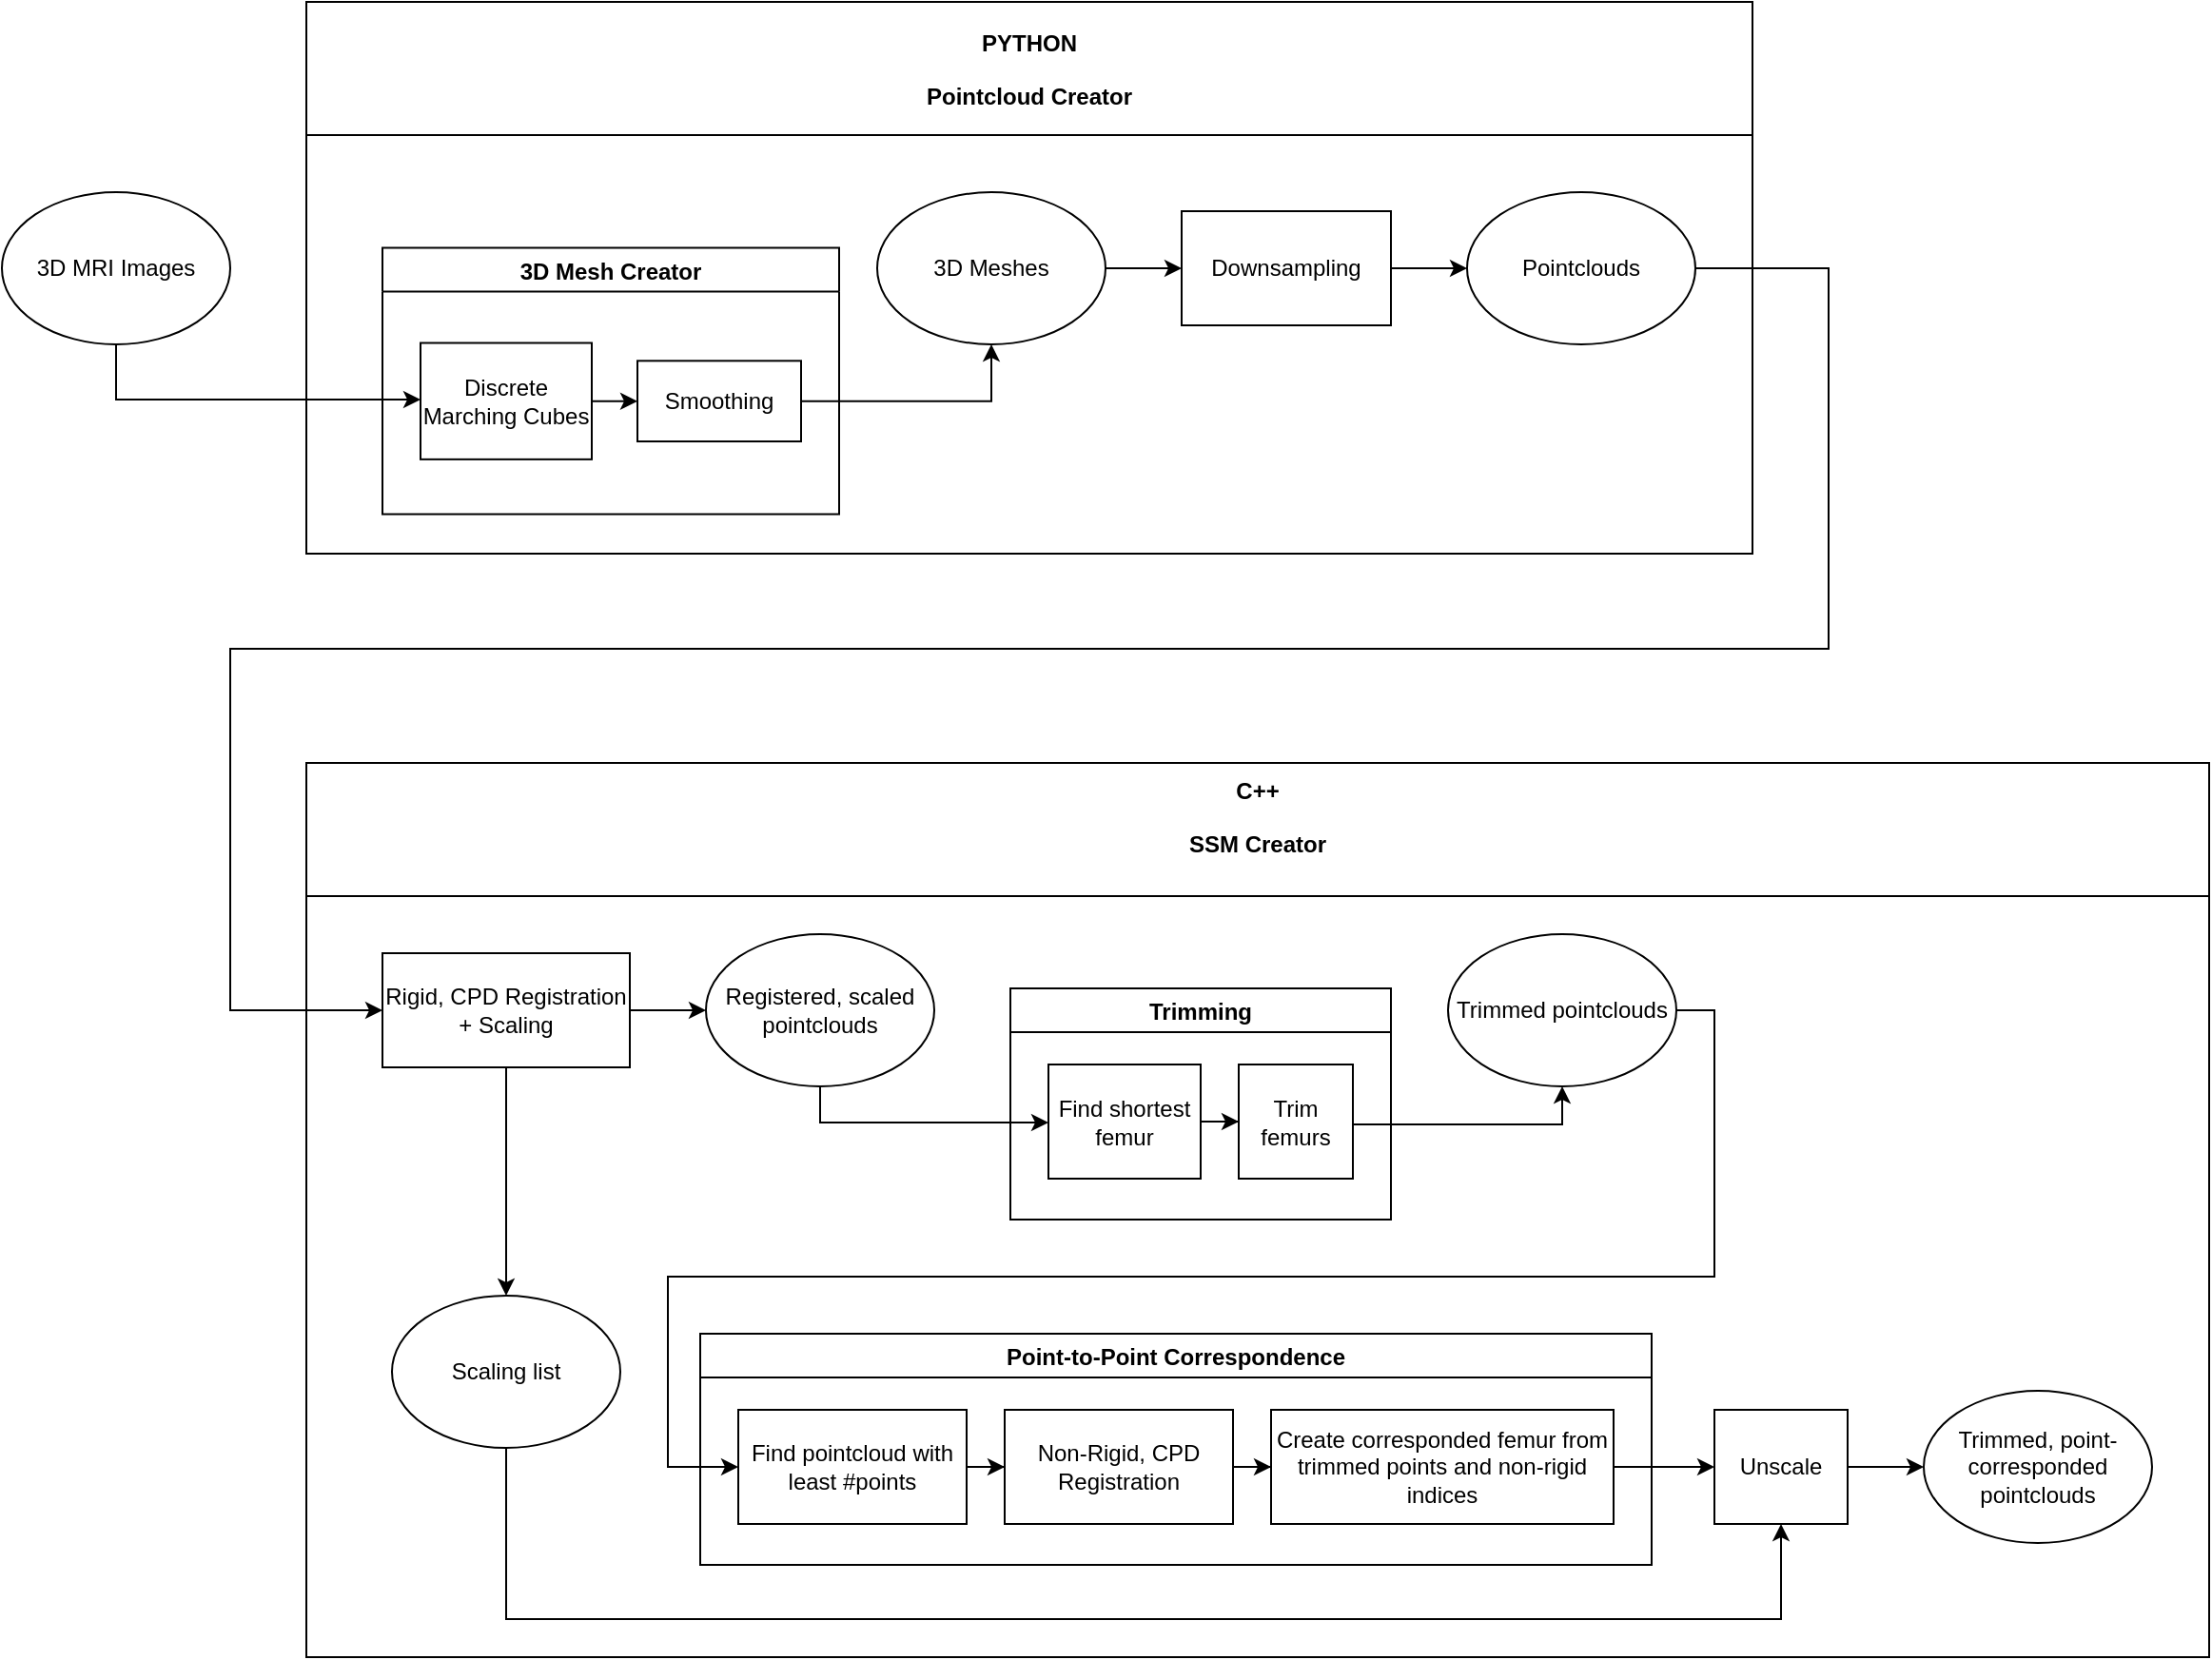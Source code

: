 <mxfile version="16.1.0" type="device"><diagram id="X3bN6m25_A6NgRAdirNO" name="Page-1"><mxGraphModel dx="2398" dy="906" grid="1" gridSize="10" guides="1" tooltips="1" connect="1" arrows="1" fold="1" page="1" pageScale="1" pageWidth="827" pageHeight="1169" math="0" shadow="0"><root><mxCell id="0"/><mxCell id="1" parent="0"/><mxCell id="hYLsszyMvfI5Sh9nsxhE-24" value="PYTHON&#xA; &#xA;Pointcloud Creator" style="swimlane;html=0;startSize=70;" vertex="1" parent="1"><mxGeometry x="120" y="40" width="760" height="290" as="geometry"/></mxCell><UserObject label="3D Meshes" link="hYLsszyMvfI5Sh9nsxhE-20" id="hYLsszyMvfI5Sh9nsxhE-8"><mxCell style="ellipse;whiteSpace=wrap;html=1;" vertex="1" parent="hYLsszyMvfI5Sh9nsxhE-24"><mxGeometry x="300" y="100" width="120" height="80" as="geometry"/></mxCell></UserObject><mxCell id="hYLsszyMvfI5Sh9nsxhE-10" value="Downsampling" style="rounded=0;whiteSpace=wrap;html=1;" vertex="1" parent="hYLsszyMvfI5Sh9nsxhE-24"><mxGeometry x="460" y="110" width="110" height="60" as="geometry"/></mxCell><mxCell id="hYLsszyMvfI5Sh9nsxhE-13" value="" style="edgeStyle=orthogonalEdgeStyle;rounded=0;orthogonalLoop=1;jettySize=auto;html=1;" edge="1" parent="hYLsszyMvfI5Sh9nsxhE-24" source="hYLsszyMvfI5Sh9nsxhE-8" target="hYLsszyMvfI5Sh9nsxhE-10"><mxGeometry relative="1" as="geometry"/></mxCell><mxCell id="hYLsszyMvfI5Sh9nsxhE-11" value="Pointclouds" style="ellipse;whiteSpace=wrap;html=1;" vertex="1" parent="hYLsszyMvfI5Sh9nsxhE-24"><mxGeometry x="610" y="100" width="120" height="80" as="geometry"/></mxCell><mxCell id="hYLsszyMvfI5Sh9nsxhE-12" value="" style="edgeStyle=orthogonalEdgeStyle;rounded=0;orthogonalLoop=1;jettySize=auto;html=1;" edge="1" parent="hYLsszyMvfI5Sh9nsxhE-24" source="hYLsszyMvfI5Sh9nsxhE-10" target="hYLsszyMvfI5Sh9nsxhE-11"><mxGeometry relative="1" as="geometry"/></mxCell><mxCell id="hYLsszyMvfI5Sh9nsxhE-15" value="3D Mesh Creator" style="swimlane;html=0;" vertex="1" parent="hYLsszyMvfI5Sh9nsxhE-24"><mxGeometry x="40" y="129.25" width="240" height="140" as="geometry"><mxRectangle x="40" y="129.25" width="160" height="21.5" as="alternateBounds"/></mxGeometry></mxCell><mxCell id="hYLsszyMvfI5Sh9nsxhE-5" value="Discrete Marching Cubes" style="rounded=0;whiteSpace=wrap;html=1;" vertex="1" parent="hYLsszyMvfI5Sh9nsxhE-15"><mxGeometry x="20" y="50" width="90" height="61.18" as="geometry"/></mxCell><mxCell id="hYLsszyMvfI5Sh9nsxhE-6" value="Smoothing" style="rounded=0;whiteSpace=wrap;html=1;" vertex="1" parent="hYLsszyMvfI5Sh9nsxhE-15"><mxGeometry x="134" y="59.41" width="86" height="42.35" as="geometry"/></mxCell><mxCell id="hYLsszyMvfI5Sh9nsxhE-7" value="" style="edgeStyle=orthogonalEdgeStyle;rounded=0;orthogonalLoop=1;jettySize=auto;html=1;" edge="1" parent="hYLsszyMvfI5Sh9nsxhE-15" source="hYLsszyMvfI5Sh9nsxhE-5" target="hYLsszyMvfI5Sh9nsxhE-6"><mxGeometry relative="1" as="geometry"/></mxCell><mxCell id="hYLsszyMvfI5Sh9nsxhE-18" value="" style="edgeStyle=orthogonalEdgeStyle;rounded=0;orthogonalLoop=1;jettySize=auto;html=1;" edge="1" parent="hYLsszyMvfI5Sh9nsxhE-24" source="hYLsszyMvfI5Sh9nsxhE-6" target="hYLsszyMvfI5Sh9nsxhE-8"><mxGeometry relative="1" as="geometry"/></mxCell><mxCell id="hYLsszyMvfI5Sh9nsxhE-3" value="3D MRI Images" style="ellipse;whiteSpace=wrap;html=1;" vertex="1" parent="1"><mxGeometry x="-40" y="140" width="120" height="80" as="geometry"/></mxCell><mxCell id="hYLsszyMvfI5Sh9nsxhE-17" value="" style="edgeStyle=orthogonalEdgeStyle;rounded=0;orthogonalLoop=1;jettySize=auto;html=1;" edge="1" parent="1" source="hYLsszyMvfI5Sh9nsxhE-3" target="hYLsszyMvfI5Sh9nsxhE-5"><mxGeometry relative="1" as="geometry"><Array as="points"><mxPoint x="200" y="249"/></Array></mxGeometry></mxCell><mxCell id="hYLsszyMvfI5Sh9nsxhE-25" value="C++&#xA; &#xA;SSM Creator&#xA;" style="swimlane;html=0;startSize=70;spacing=2;" vertex="1" parent="1"><mxGeometry x="120" y="440" width="1000" height="470" as="geometry"/></mxCell><mxCell id="hYLsszyMvfI5Sh9nsxhE-38" value="" style="edgeStyle=orthogonalEdgeStyle;rounded=0;orthogonalLoop=1;jettySize=auto;html=1;" edge="1" parent="hYLsszyMvfI5Sh9nsxhE-25" source="hYLsszyMvfI5Sh9nsxhE-26" target="hYLsszyMvfI5Sh9nsxhE-37"><mxGeometry relative="1" as="geometry"/></mxCell><mxCell id="hYLsszyMvfI5Sh9nsxhE-49" value="" style="edgeStyle=orthogonalEdgeStyle;rounded=0;orthogonalLoop=1;jettySize=auto;html=1;" edge="1" parent="hYLsszyMvfI5Sh9nsxhE-25" source="hYLsszyMvfI5Sh9nsxhE-26" target="hYLsszyMvfI5Sh9nsxhE-33"><mxGeometry relative="1" as="geometry"/></mxCell><mxCell id="hYLsszyMvfI5Sh9nsxhE-26" value="Rigid, CPD Registration + Scaling" style="rounded=0;whiteSpace=wrap;html=1;" vertex="1" parent="hYLsszyMvfI5Sh9nsxhE-25"><mxGeometry x="40" y="100" width="130" height="60" as="geometry"/></mxCell><mxCell id="hYLsszyMvfI5Sh9nsxhE-33" value="Scaling list" style="ellipse;whiteSpace=wrap;html=1;" vertex="1" parent="hYLsszyMvfI5Sh9nsxhE-25"><mxGeometry x="45" y="280" width="120" height="80" as="geometry"/></mxCell><mxCell id="hYLsszyMvfI5Sh9nsxhE-60" style="edgeStyle=orthogonalEdgeStyle;rounded=0;orthogonalLoop=1;jettySize=auto;html=1;exitX=0.5;exitY=1;exitDx=0;exitDy=0;" edge="1" parent="hYLsszyMvfI5Sh9nsxhE-25" source="hYLsszyMvfI5Sh9nsxhE-37" target="hYLsszyMvfI5Sh9nsxhE-45"><mxGeometry relative="1" as="geometry"><Array as="points"><mxPoint x="270" y="189"/><mxPoint x="420" y="189"/></Array></mxGeometry></mxCell><mxCell id="hYLsszyMvfI5Sh9nsxhE-37" value="Registered, scaled pointclouds" style="ellipse;whiteSpace=wrap;html=1;" vertex="1" parent="hYLsszyMvfI5Sh9nsxhE-25"><mxGeometry x="210" y="90" width="120" height="80" as="geometry"/></mxCell><mxCell id="hYLsszyMvfI5Sh9nsxhE-46" value="Trimming" style="swimlane;html=0;" vertex="1" parent="hYLsszyMvfI5Sh9nsxhE-25"><mxGeometry x="370" y="118.5" width="200" height="121.5" as="geometry"><mxRectangle x="370" y="118.5" width="100" height="23" as="alternateBounds"/></mxGeometry></mxCell><mxCell id="hYLsszyMvfI5Sh9nsxhE-48" value="" style="edgeStyle=orthogonalEdgeStyle;rounded=0;orthogonalLoop=1;jettySize=auto;html=1;" edge="1" parent="hYLsszyMvfI5Sh9nsxhE-46" source="hYLsszyMvfI5Sh9nsxhE-45" target="hYLsszyMvfI5Sh9nsxhE-47"><mxGeometry relative="1" as="geometry"/></mxCell><mxCell id="hYLsszyMvfI5Sh9nsxhE-45" value="Find shortest femur" style="rounded=0;whiteSpace=wrap;html=1;" vertex="1" parent="hYLsszyMvfI5Sh9nsxhE-46"><mxGeometry x="20" y="40" width="80" height="60" as="geometry"/></mxCell><mxCell id="hYLsszyMvfI5Sh9nsxhE-47" value="Trim femurs" style="rounded=0;whiteSpace=wrap;html=1;" vertex="1" parent="hYLsszyMvfI5Sh9nsxhE-46"><mxGeometry x="120" y="40" width="60" height="60" as="geometry"/></mxCell><mxCell id="hYLsszyMvfI5Sh9nsxhE-50" value="Point-to-Point Correspondence" style="swimlane;html=0;" vertex="1" parent="hYLsszyMvfI5Sh9nsxhE-25"><mxGeometry x="207" y="300" width="500" height="121.5" as="geometry"><mxRectangle x="207" y="300" width="240" height="23" as="alternateBounds"/></mxGeometry></mxCell><mxCell id="hYLsszyMvfI5Sh9nsxhE-53" value="" style="edgeStyle=orthogonalEdgeStyle;rounded=0;orthogonalLoop=1;jettySize=auto;html=1;" edge="1" parent="hYLsszyMvfI5Sh9nsxhE-50" source="hYLsszyMvfI5Sh9nsxhE-51" target="hYLsszyMvfI5Sh9nsxhE-52"><mxGeometry relative="1" as="geometry"/></mxCell><mxCell id="hYLsszyMvfI5Sh9nsxhE-51" value="Find pointcloud with least #points" style="rounded=0;whiteSpace=wrap;html=1;" vertex="1" parent="hYLsszyMvfI5Sh9nsxhE-50"><mxGeometry x="20" y="40" width="120" height="60" as="geometry"/></mxCell><mxCell id="hYLsszyMvfI5Sh9nsxhE-55" value="" style="edgeStyle=orthogonalEdgeStyle;rounded=0;orthogonalLoop=1;jettySize=auto;html=1;" edge="1" parent="hYLsszyMvfI5Sh9nsxhE-50" source="hYLsszyMvfI5Sh9nsxhE-52" target="hYLsszyMvfI5Sh9nsxhE-54"><mxGeometry relative="1" as="geometry"/></mxCell><mxCell id="hYLsszyMvfI5Sh9nsxhE-52" value="Non-Rigid, CPD Registration" style="rounded=0;whiteSpace=wrap;html=1;" vertex="1" parent="hYLsszyMvfI5Sh9nsxhE-50"><mxGeometry x="160" y="40" width="120" height="60" as="geometry"/></mxCell><mxCell id="hYLsszyMvfI5Sh9nsxhE-54" value="Create corresponded femur from trimmed points and non-rigid indices" style="rounded=0;whiteSpace=wrap;html=1;" vertex="1" parent="hYLsszyMvfI5Sh9nsxhE-50"><mxGeometry x="300" y="40" width="180" height="60" as="geometry"/></mxCell><mxCell id="hYLsszyMvfI5Sh9nsxhE-57" value="" style="edgeStyle=orthogonalEdgeStyle;rounded=0;orthogonalLoop=1;jettySize=auto;html=1;" edge="1" parent="hYLsszyMvfI5Sh9nsxhE-25" source="hYLsszyMvfI5Sh9nsxhE-56" target="hYLsszyMvfI5Sh9nsxhE-51"><mxGeometry relative="1" as="geometry"><Array as="points"><mxPoint x="740" y="130"/><mxPoint x="740" y="270"/><mxPoint x="190" y="270"/><mxPoint x="190" y="370"/></Array></mxGeometry></mxCell><mxCell id="hYLsszyMvfI5Sh9nsxhE-56" value="Trimmed pointclouds" style="ellipse;whiteSpace=wrap;html=1;" vertex="1" parent="hYLsszyMvfI5Sh9nsxhE-25"><mxGeometry x="600" y="90" width="120" height="80" as="geometry"/></mxCell><mxCell id="hYLsszyMvfI5Sh9nsxhE-62" style="edgeStyle=orthogonalEdgeStyle;rounded=0;orthogonalLoop=1;jettySize=auto;html=1;exitX=1;exitY=0.5;exitDx=0;exitDy=0;entryX=0.5;entryY=1;entryDx=0;entryDy=0;" edge="1" parent="hYLsszyMvfI5Sh9nsxhE-25" source="hYLsszyMvfI5Sh9nsxhE-47" target="hYLsszyMvfI5Sh9nsxhE-56"><mxGeometry relative="1" as="geometry"><Array as="points"><mxPoint x="550" y="190"/><mxPoint x="660" y="190"/></Array></mxGeometry></mxCell><mxCell id="hYLsszyMvfI5Sh9nsxhE-70" value="" style="edgeStyle=orthogonalEdgeStyle;rounded=0;orthogonalLoop=1;jettySize=auto;html=1;" edge="1" parent="hYLsszyMvfI5Sh9nsxhE-25" source="hYLsszyMvfI5Sh9nsxhE-67" target="hYLsszyMvfI5Sh9nsxhE-69"><mxGeometry relative="1" as="geometry"/></mxCell><mxCell id="hYLsszyMvfI5Sh9nsxhE-67" value="Unscale" style="rounded=0;whiteSpace=wrap;html=1;" vertex="1" parent="hYLsszyMvfI5Sh9nsxhE-25"><mxGeometry x="740" y="340" width="70" height="60" as="geometry"/></mxCell><mxCell id="hYLsszyMvfI5Sh9nsxhE-68" value="" style="edgeStyle=orthogonalEdgeStyle;rounded=0;orthogonalLoop=1;jettySize=auto;html=1;" edge="1" parent="hYLsszyMvfI5Sh9nsxhE-25" source="hYLsszyMvfI5Sh9nsxhE-54" target="hYLsszyMvfI5Sh9nsxhE-67"><mxGeometry relative="1" as="geometry"/></mxCell><mxCell id="hYLsszyMvfI5Sh9nsxhE-66" style="edgeStyle=orthogonalEdgeStyle;rounded=0;orthogonalLoop=1;jettySize=auto;html=1;exitX=0.5;exitY=1;exitDx=0;exitDy=0;entryX=0.5;entryY=1;entryDx=0;entryDy=0;" edge="1" parent="hYLsszyMvfI5Sh9nsxhE-25" source="hYLsszyMvfI5Sh9nsxhE-33" target="hYLsszyMvfI5Sh9nsxhE-67"><mxGeometry relative="1" as="geometry"><mxPoint x="770" y="510" as="targetPoint"/><Array as="points"><mxPoint x="105" y="450"/><mxPoint x="775" y="450"/></Array></mxGeometry></mxCell><mxCell id="hYLsszyMvfI5Sh9nsxhE-69" value="Trimmed, point-corresponded pointclouds" style="ellipse;whiteSpace=wrap;html=1;rounded=0;" vertex="1" parent="hYLsszyMvfI5Sh9nsxhE-25"><mxGeometry x="850" y="330" width="120" height="80" as="geometry"/></mxCell><mxCell id="hYLsszyMvfI5Sh9nsxhE-28" style="edgeStyle=orthogonalEdgeStyle;rounded=0;orthogonalLoop=1;jettySize=auto;html=1;exitX=1;exitY=0.5;exitDx=0;exitDy=0;entryX=0;entryY=0.5;entryDx=0;entryDy=0;" edge="1" parent="1" source="hYLsszyMvfI5Sh9nsxhE-11" target="hYLsszyMvfI5Sh9nsxhE-26"><mxGeometry relative="1" as="geometry"><Array as="points"><mxPoint x="920" y="180"/><mxPoint x="920" y="380"/><mxPoint x="80" y="380"/><mxPoint x="80" y="570"/></Array></mxGeometry></mxCell></root></mxGraphModel></diagram></mxfile>